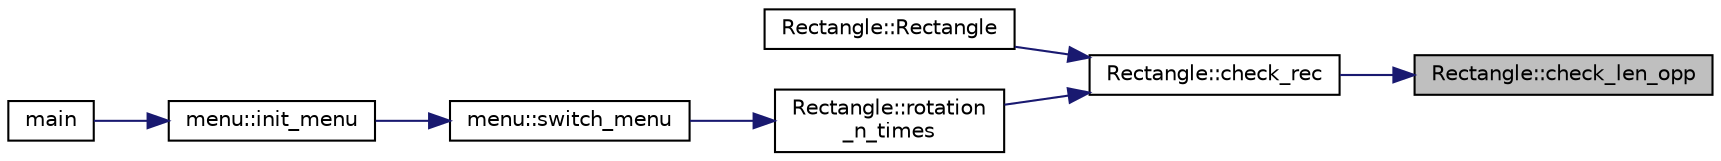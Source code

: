 digraph "Rectangle::check_len_opp"
{
 // LATEX_PDF_SIZE
  edge [fontname="Helvetica",fontsize="10",labelfontname="Helvetica",labelfontsize="10"];
  node [fontname="Helvetica",fontsize="10",shape=record];
  rankdir="RL";
  Node1 [label="Rectangle::check_len_opp",height=0.2,width=0.4,color="black", fillcolor="grey75", style="filled", fontcolor="black",tooltip=" "];
  Node1 -> Node2 [dir="back",color="midnightblue",fontsize="10",style="solid",fontname="Helvetica"];
  Node2 [label="Rectangle::check_rec",height=0.2,width=0.4,color="black", fillcolor="white", style="filled",URL="$class_rectangle.html#ae2f12f2dff9325d38414e4cc84be2fb9",tooltip=" "];
  Node2 -> Node3 [dir="back",color="midnightblue",fontsize="10",style="solid",fontname="Helvetica"];
  Node3 [label="Rectangle::Rectangle",height=0.2,width=0.4,color="black", fillcolor="white", style="filled",URL="$class_rectangle.html#a52b20be6f0900d6ce5dd6999da744e13",tooltip=" "];
  Node2 -> Node4 [dir="back",color="midnightblue",fontsize="10",style="solid",fontname="Helvetica"];
  Node4 [label="Rectangle::rotation\l_n_times",height=0.2,width=0.4,color="black", fillcolor="white", style="filled",URL="$class_rectangle.html#ae11a8038042bc33f11844df678221160",tooltip=" "];
  Node4 -> Node5 [dir="back",color="midnightblue",fontsize="10",style="solid",fontname="Helvetica"];
  Node5 [label="menu::switch_menu",height=0.2,width=0.4,color="black", fillcolor="white", style="filled",URL="$classmenu.html#ac62518615523e5ee437604df267ac320",tooltip=" "];
  Node5 -> Node6 [dir="back",color="midnightblue",fontsize="10",style="solid",fontname="Helvetica"];
  Node6 [label="menu::init_menu",height=0.2,width=0.4,color="black", fillcolor="white", style="filled",URL="$classmenu.html#a1a18549f8b616ffcce1a6d5f53dc88c4",tooltip=" "];
  Node6 -> Node7 [dir="back",color="midnightblue",fontsize="10",style="solid",fontname="Helvetica"];
  Node7 [label="main",height=0.2,width=0.4,color="black", fillcolor="white", style="filled",URL="$app_2main_8cpp.html#ae66f6b31b5ad750f1fe042a706a4e3d4",tooltip=" "];
}
